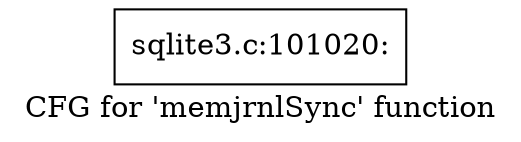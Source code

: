 digraph "CFG for 'memjrnlSync' function" {
	label="CFG for 'memjrnlSync' function";

	Node0x55c0f7369180 [shape=record,label="{sqlite3.c:101020:}"];
}
